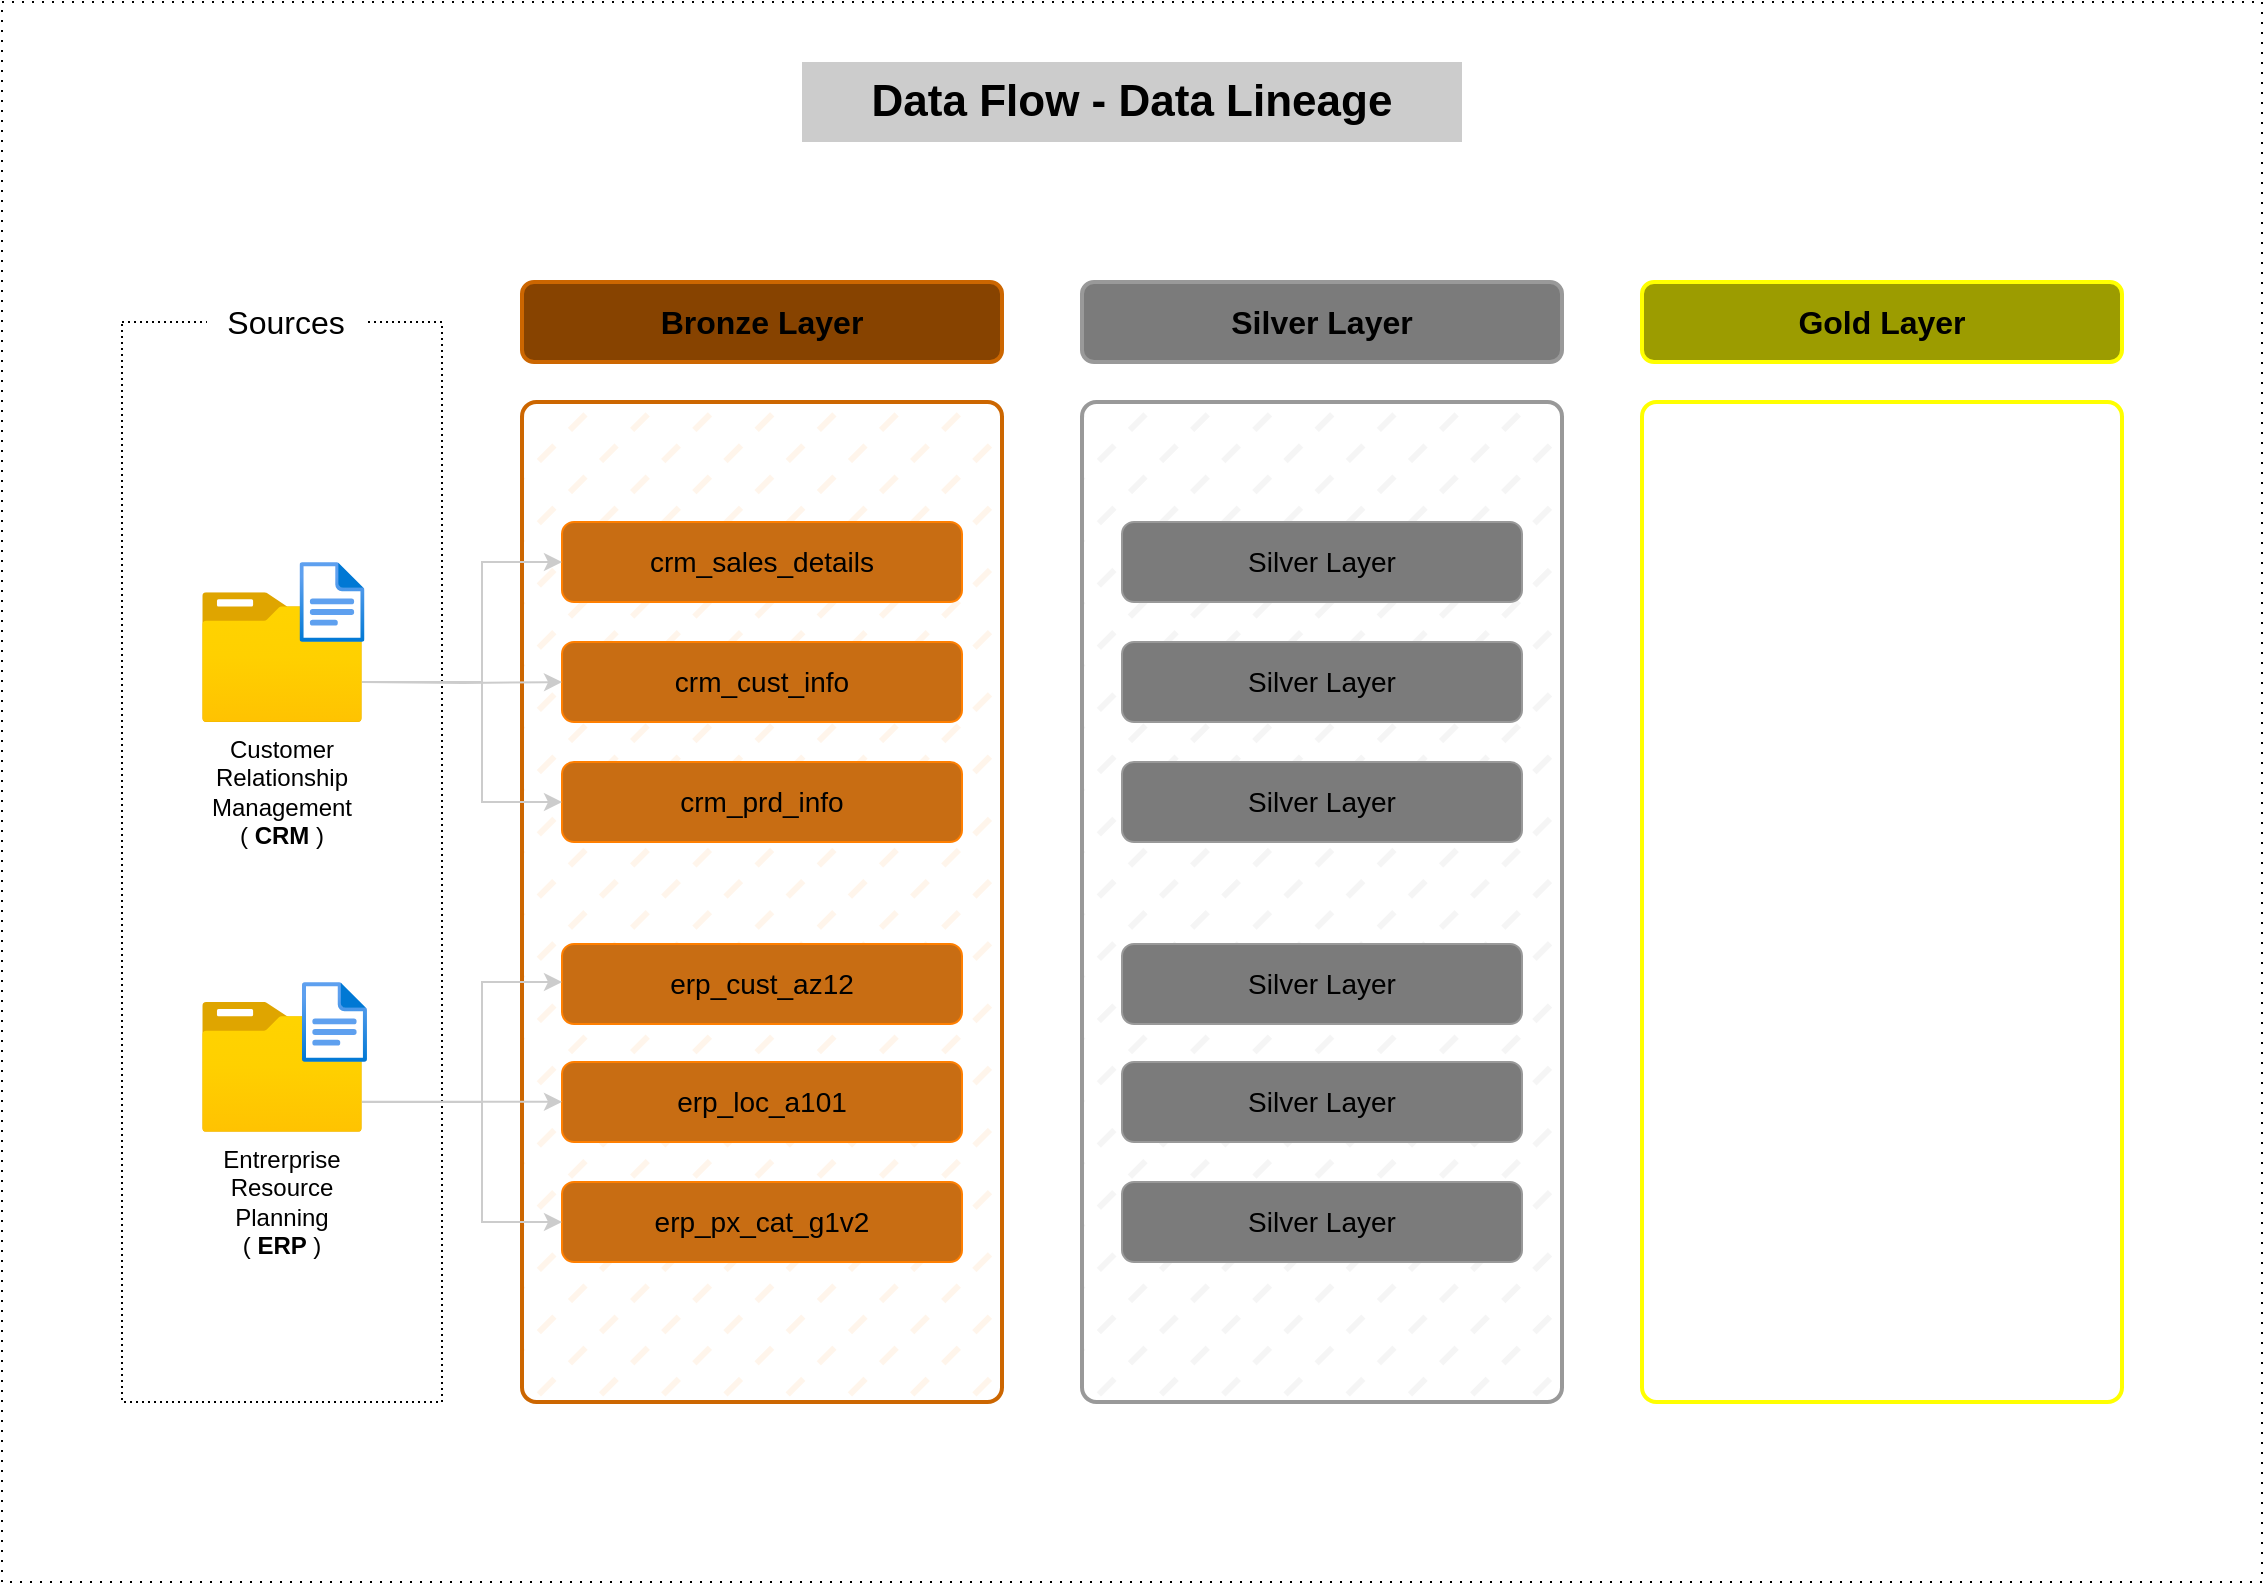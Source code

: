 <mxfile version="28.1.2">
  <diagram name="Page-1" id="iXbAT8YT9LegDmNgqHxJ">
    <mxGraphModel dx="1663" dy="961" grid="1" gridSize="10" guides="1" tooltips="1" connect="1" arrows="1" fold="1" page="1" pageScale="1" pageWidth="1169" pageHeight="827" math="0" shadow="0">
      <root>
        <mxCell id="0" />
        <mxCell id="1" parent="0" />
        <mxCell id="PEyNXAKP3aaGUIQvB0DI-1" value="" style="rounded=0;whiteSpace=wrap;html=1;fillColor=none;dashed=1;dashPattern=1 4;strokeWidth=1;movable=0;resizable=0;rotatable=0;deletable=0;editable=0;locked=1;connectable=0;" parent="1" vertex="1">
          <mxGeometry x="20" y="20" width="1130" height="790" as="geometry" />
        </mxCell>
        <mxCell id="PEyNXAKP3aaGUIQvB0DI-3" value="" style="rounded=0;whiteSpace=wrap;html=1;dashed=1;dashPattern=1 2;fillColor=none;movable=0;resizable=0;rotatable=0;deletable=0;editable=0;locked=1;connectable=0;" parent="1" vertex="1">
          <mxGeometry x="80" y="180" width="160" height="540" as="geometry" />
        </mxCell>
        <mxCell id="PEyNXAKP3aaGUIQvB0DI-2" value="&lt;p&gt;Sources&lt;/p&gt;" style="rounded=0;whiteSpace=wrap;html=1;verticalAlign=middle;strokeColor=none;fontSize=16;movable=0;resizable=0;rotatable=0;deletable=0;editable=0;locked=1;connectable=0;" parent="1" vertex="1">
          <mxGeometry x="122.47" y="160" width="80" height="40" as="geometry" />
        </mxCell>
        <mxCell id="PEyNXAKP3aaGUIQvB0DI-4" value="Customer Relationship Management&lt;br&gt;( &lt;b&gt;CRM &lt;/b&gt;)" style="image;aspect=fixed;html=1;points=[];align=center;fontSize=12;image=img/lib/azure2/general/Folder_Blank.svg;whiteSpace=wrap;" parent="1" vertex="1">
          <mxGeometry x="120" y="315.08" width="80" height="64.92" as="geometry" />
        </mxCell>
        <mxCell id="PEyNXAKP3aaGUIQvB0DI-5" value="Data Flow - Data Lineage" style="text;html=1;align=center;verticalAlign=middle;whiteSpace=wrap;rounded=0;fontSize=22;fontStyle=1;fontColor=#000000;fillColor=#CCCCCC;movable=0;resizable=0;rotatable=0;deletable=0;editable=0;locked=1;connectable=0;" parent="1" vertex="1">
          <mxGeometry x="420" y="50" width="330" height="40" as="geometry" />
        </mxCell>
        <mxCell id="PEyNXAKP3aaGUIQvB0DI-8" value="Entrerprise Resource Planning&lt;br&gt;( &lt;b&gt;ERP &lt;/b&gt;)" style="image;aspect=fixed;html=1;points=[];align=center;fontSize=12;image=img/lib/azure2/general/Folder_Blank.svg;whiteSpace=wrap;" parent="1" vertex="1">
          <mxGeometry x="120" y="520" width="80" height="64.92" as="geometry" />
        </mxCell>
        <mxCell id="uNy5iEmAyJ1X-l6uXSRX-1" value="" style="image;aspect=fixed;html=1;points=[];align=center;fontSize=12;image=img/lib/azure2/general/File.svg;" vertex="1" parent="1">
          <mxGeometry x="168.77" y="300" width="32.47" height="40" as="geometry" />
        </mxCell>
        <mxCell id="uNy5iEmAyJ1X-l6uXSRX-2" value="" style="image;aspect=fixed;html=1;points=[];align=center;fontSize=12;image=img/lib/azure2/general/File.svg;" vertex="1" parent="1">
          <mxGeometry x="170" y="510" width="32.47" height="40" as="geometry" />
        </mxCell>
        <mxCell id="uNy5iEmAyJ1X-l6uXSRX-3" value="Bronze Layer" style="rounded=1;whiteSpace=wrap;html=1;fillColor=#874300;strokeColor=#CC6600;strokeWidth=2;fontSize=16;fontColor=#000000;fontStyle=1;movable=0;resizable=0;rotatable=0;deletable=0;editable=0;locked=1;connectable=0;" vertex="1" parent="1">
          <mxGeometry x="280" y="160" width="240" height="40" as="geometry" />
        </mxCell>
        <mxCell id="uNy5iEmAyJ1X-l6uXSRX-4" value="Silver Layer" style="rounded=1;whiteSpace=wrap;html=1;strokeWidth=2;strokeColor=#999999;fillColor=#7B7B7B;fontSize=16;fontStyle=1;fontColor=#000000;movable=0;resizable=0;rotatable=0;deletable=0;editable=0;locked=1;connectable=0;" vertex="1" parent="1">
          <mxGeometry x="560" y="160" width="240" height="40" as="geometry" />
        </mxCell>
        <mxCell id="uNy5iEmAyJ1X-l6uXSRX-5" value="Gold Layer" style="rounded=1;whiteSpace=wrap;html=1;strokeWidth=2;strokeColor=#FFFF00;fillColor=#9C9C00;fontSize=16;fontStyle=1;fontColor=#000000;movable=0;resizable=0;rotatable=0;deletable=0;editable=0;locked=1;connectable=0;" vertex="1" parent="1">
          <mxGeometry x="840" y="160" width="240" height="40" as="geometry" />
        </mxCell>
        <mxCell id="uNy5iEmAyJ1X-l6uXSRX-7" value="" style="rounded=1;whiteSpace=wrap;html=1;arcSize=3;strokeWidth=2;fillColor=#CCCCCC;strokeColor=#999999;movable=0;resizable=0;rotatable=0;deletable=0;editable=0;locked=1;connectable=0;fillStyle=dashed;fillOpacity=20;" vertex="1" parent="1">
          <mxGeometry x="560" y="220" width="240" height="500" as="geometry" />
        </mxCell>
        <mxCell id="uNy5iEmAyJ1X-l6uXSRX-6" value="" style="rounded=1;whiteSpace=wrap;html=1;arcSize=3;fillColor=#FFCC99;strokeWidth=2;strokeColor=#CC6600;movable=0;resizable=0;rotatable=0;deletable=0;editable=0;locked=1;connectable=0;fillStyle=dashed;strokeOpacity=100;fillOpacity=20;" vertex="1" parent="1">
          <mxGeometry x="280" y="220" width="240" height="500" as="geometry" />
        </mxCell>
        <mxCell id="uNy5iEmAyJ1X-l6uXSRX-8" value="" style="rounded=1;whiteSpace=wrap;html=1;arcSize=3;strokeWidth=2;strokeColor=#FFFF00;fillColor=none;movable=0;resizable=0;rotatable=0;deletable=0;editable=0;locked=1;connectable=0;" vertex="1" parent="1">
          <mxGeometry x="840" y="220" width="240" height="500" as="geometry" />
        </mxCell>
        <mxCell id="uNy5iEmAyJ1X-l6uXSRX-9" value="crm_sales_details" style="rounded=1;whiteSpace=wrap;html=1;fontSize=14;strokeColor=#FF7F00;fillColor=light-dark(#C86D13,#C86400);fontColor=#000000;" vertex="1" parent="1">
          <mxGeometry x="300" y="280" width="200" height="40" as="geometry" />
        </mxCell>
        <mxCell id="uNy5iEmAyJ1X-l6uXSRX-10" value="crm_cust_info" style="rounded=1;whiteSpace=wrap;html=1;fontSize=14;strokeColor=#FF7F00;fillColor=light-dark(#C86D13,#C86400);fontColor=#000000;" vertex="1" parent="1">
          <mxGeometry x="300" y="340" width="200" height="40" as="geometry" />
        </mxCell>
        <mxCell id="uNy5iEmAyJ1X-l6uXSRX-11" value="crm_prd_info" style="rounded=1;whiteSpace=wrap;html=1;fontSize=14;strokeColor=#FF7F00;fillColor=light-dark(#C86D13,#C86400);fontColor=#000000;" vertex="1" parent="1">
          <mxGeometry x="300" y="400" width="200" height="40" as="geometry" />
        </mxCell>
        <mxCell id="uNy5iEmAyJ1X-l6uXSRX-12" value="erp_cust_az12" style="rounded=1;whiteSpace=wrap;html=1;fontSize=14;strokeColor=#FF7F00;fillColor=light-dark(#C86D13,#C86400);fontColor=#000000;" vertex="1" parent="1">
          <mxGeometry x="300" y="491" width="200" height="40" as="geometry" />
        </mxCell>
        <mxCell id="uNy5iEmAyJ1X-l6uXSRX-13" value="erp_loc_a101" style="rounded=1;whiteSpace=wrap;html=1;fontSize=14;strokeColor=#FF7F00;fillColor=light-dark(#C86D13,#C86400);fontColor=#000000;" vertex="1" parent="1">
          <mxGeometry x="300" y="550" width="200" height="40" as="geometry" />
        </mxCell>
        <mxCell id="uNy5iEmAyJ1X-l6uXSRX-14" value="erp_px_cat_g1v2" style="rounded=1;whiteSpace=wrap;html=1;fontSize=14;strokeColor=#FF7F00;fillColor=light-dark(#C86D13,#C86400);fontColor=#000000;" vertex="1" parent="1">
          <mxGeometry x="300" y="610" width="200" height="40" as="geometry" />
        </mxCell>
        <mxCell id="uNy5iEmAyJ1X-l6uXSRX-23" value="" style="edgeStyle=orthogonalEdgeStyle;rounded=0;orthogonalLoop=1;jettySize=auto;html=1;entryX=0;entryY=0.5;entryDx=0;entryDy=0;" edge="1" parent="1">
          <mxGeometry relative="1" as="geometry">
            <Array as="points">
              <mxPoint x="240" y="560" />
              <mxPoint x="240" y="500" />
            </Array>
          </mxGeometry>
        </mxCell>
        <mxCell id="uNy5iEmAyJ1X-l6uXSRX-24" value="" style="edgeStyle=orthogonalEdgeStyle;rounded=0;orthogonalLoop=1;jettySize=auto;html=1;strokeColor=#CCCCCC;" edge="1" parent="1">
          <mxGeometry relative="1" as="geometry">
            <mxPoint x="200" y="569.91" as="sourcePoint" />
            <mxPoint x="300" y="569.91" as="targetPoint" />
          </mxGeometry>
        </mxCell>
        <mxCell id="uNy5iEmAyJ1X-l6uXSRX-25" value="" style="edgeStyle=orthogonalEdgeStyle;rounded=0;orthogonalLoop=1;jettySize=auto;html=1;strokeColor=#CCCCCC;" edge="1" parent="1">
          <mxGeometry relative="1" as="geometry">
            <mxPoint x="200" y="570" as="sourcePoint" />
            <mxPoint x="300" y="510" as="targetPoint" />
            <Array as="points">
              <mxPoint x="260" y="570" />
              <mxPoint x="260" y="510" />
            </Array>
          </mxGeometry>
        </mxCell>
        <mxCell id="uNy5iEmAyJ1X-l6uXSRX-26" value="" style="edgeStyle=orthogonalEdgeStyle;rounded=0;orthogonalLoop=1;jettySize=auto;html=1;entryX=0;entryY=0.5;entryDx=0;entryDy=0;strokeColor=#CCCCCC;" edge="1" parent="1" target="uNy5iEmAyJ1X-l6uXSRX-14">
          <mxGeometry relative="1" as="geometry">
            <mxPoint x="200" y="570" as="sourcePoint" />
            <mxPoint x="502.8" y="540" as="targetPoint" />
            <Array as="points">
              <mxPoint x="260" y="570" />
              <mxPoint x="260" y="630" />
            </Array>
          </mxGeometry>
        </mxCell>
        <mxCell id="uNy5iEmAyJ1X-l6uXSRX-15" value="" style="edgeStyle=orthogonalEdgeStyle;rounded=0;orthogonalLoop=1;jettySize=auto;html=1;entryX=0;entryY=0.5;entryDx=0;entryDy=0;strokeColor=#CCCCCC;" edge="1" parent="1" source="PEyNXAKP3aaGUIQvB0DI-4" target="uNy5iEmAyJ1X-l6uXSRX-9">
          <mxGeometry relative="1" as="geometry">
            <Array as="points">
              <mxPoint x="260" y="360" />
              <mxPoint x="260" y="300" />
            </Array>
          </mxGeometry>
        </mxCell>
        <mxCell id="uNy5iEmAyJ1X-l6uXSRX-16" value="" style="edgeStyle=orthogonalEdgeStyle;rounded=0;orthogonalLoop=1;jettySize=auto;html=1;entryX=0;entryY=0.5;entryDx=0;entryDy=0;strokeColor=#CCCCCC;" edge="1" parent="1" target="uNy5iEmAyJ1X-l6uXSRX-10">
          <mxGeometry relative="1" as="geometry">
            <mxPoint x="200" y="360" as="sourcePoint" />
            <mxPoint x="391" y="300" as="targetPoint" />
          </mxGeometry>
        </mxCell>
        <mxCell id="uNy5iEmAyJ1X-l6uXSRX-19" value="" style="edgeStyle=orthogonalEdgeStyle;rounded=0;orthogonalLoop=1;jettySize=auto;html=1;entryX=0;entryY=0.5;entryDx=0;entryDy=0;strokeColor=#CCCCCC;" edge="1" parent="1" target="uNy5iEmAyJ1X-l6uXSRX-11">
          <mxGeometry relative="1" as="geometry">
            <mxPoint x="200" y="360" as="sourcePoint" />
            <mxPoint x="350" y="340" as="targetPoint" />
            <Array as="points">
              <mxPoint x="260" y="360" />
              <mxPoint x="260" y="420" />
            </Array>
          </mxGeometry>
        </mxCell>
        <mxCell id="uNy5iEmAyJ1X-l6uXSRX-27" value="Silver Layer" style="rounded=1;whiteSpace=wrap;html=1;strokeWidth=1;strokeColor=#999999;fillColor=#7B7B7B;fontSize=14;fontStyle=0;fontColor=#000000;movable=1;resizable=1;rotatable=1;deletable=1;editable=1;locked=0;connectable=1;" vertex="1" parent="1">
          <mxGeometry x="580" y="280" width="200" height="40" as="geometry" />
        </mxCell>
        <mxCell id="uNy5iEmAyJ1X-l6uXSRX-28" value="Silver Layer" style="rounded=1;whiteSpace=wrap;html=1;strokeWidth=1;strokeColor=#999999;fillColor=#7B7B7B;fontSize=14;fontStyle=0;fontColor=#000000;movable=1;resizable=1;rotatable=1;deletable=1;editable=1;locked=0;connectable=1;" vertex="1" parent="1">
          <mxGeometry x="580" y="340" width="200" height="40" as="geometry" />
        </mxCell>
        <mxCell id="uNy5iEmAyJ1X-l6uXSRX-29" value="Silver Layer" style="rounded=1;whiteSpace=wrap;html=1;strokeWidth=1;strokeColor=#999999;fillColor=#7B7B7B;fontSize=14;fontStyle=0;fontColor=#000000;movable=1;resizable=1;rotatable=1;deletable=1;editable=1;locked=0;connectable=1;" vertex="1" parent="1">
          <mxGeometry x="580" y="400" width="200" height="40" as="geometry" />
        </mxCell>
        <mxCell id="uNy5iEmAyJ1X-l6uXSRX-30" value="Silver Layer" style="rounded=1;whiteSpace=wrap;html=1;strokeWidth=1;strokeColor=#999999;fillColor=#7B7B7B;fontSize=14;fontStyle=0;fontColor=#000000;movable=1;resizable=1;rotatable=1;deletable=1;editable=1;locked=0;connectable=1;" vertex="1" parent="1">
          <mxGeometry x="580" y="491" width="200" height="40" as="geometry" />
        </mxCell>
        <mxCell id="uNy5iEmAyJ1X-l6uXSRX-31" value="Silver Layer" style="rounded=1;whiteSpace=wrap;html=1;strokeWidth=1;strokeColor=#999999;fillColor=#7B7B7B;fontSize=14;fontStyle=0;fontColor=#000000;movable=1;resizable=1;rotatable=1;deletable=1;editable=1;locked=0;connectable=1;" vertex="1" parent="1">
          <mxGeometry x="580" y="550" width="200" height="40" as="geometry" />
        </mxCell>
        <mxCell id="uNy5iEmAyJ1X-l6uXSRX-32" value="Silver Layer" style="rounded=1;whiteSpace=wrap;html=1;strokeWidth=1;strokeColor=#999999;fillColor=#7B7B7B;fontSize=14;fontStyle=0;fontColor=#000000;movable=1;resizable=1;rotatable=1;deletable=1;editable=1;locked=0;connectable=1;" vertex="1" parent="1">
          <mxGeometry x="580" y="610" width="200" height="40" as="geometry" />
        </mxCell>
      </root>
    </mxGraphModel>
  </diagram>
</mxfile>
